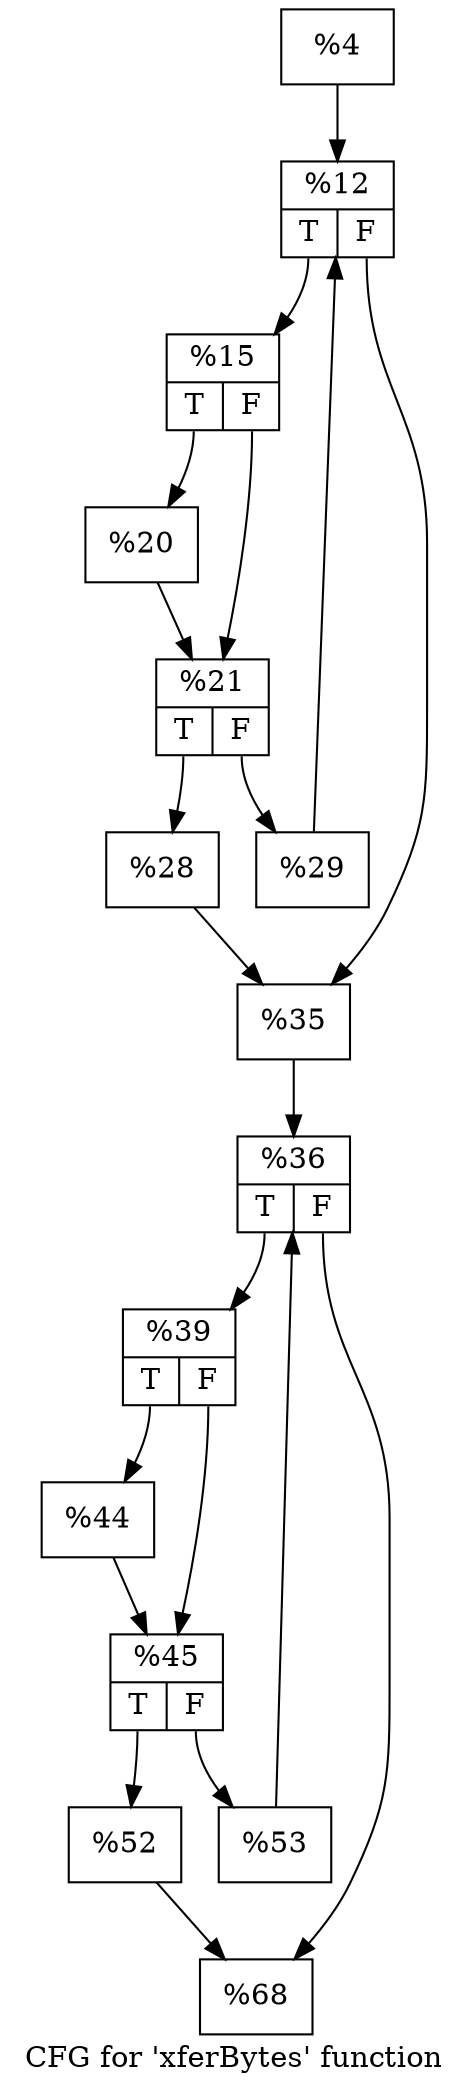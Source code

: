 digraph "CFG for 'xferBytes' function" {
	label="CFG for 'xferBytes' function";

	Node0x10b92b0 [shape=record,label="{%4}"];
	Node0x10b92b0 -> Node0x10b9300;
	Node0x10b9300 [shape=record,label="{%12|{<s0>T|<s1>F}}"];
	Node0x10b9300:s0 -> Node0x10b9860;
	Node0x10b9300:s1 -> Node0x10b98b0;
	Node0x10b9860 [shape=record,label="{%15|{<s0>T|<s1>F}}"];
	Node0x10b9860:s0 -> Node0x10b9ba0;
	Node0x10b9860:s1 -> Node0x10b9bf0;
	Node0x10b9ba0 [shape=record,label="{%20}"];
	Node0x10b9ba0 -> Node0x10b9bf0;
	Node0x10b9bf0 [shape=record,label="{%21|{<s0>T|<s1>F}}"];
	Node0x10b9bf0:s0 -> Node0x10ba120;
	Node0x10b9bf0:s1 -> Node0x10ba170;
	Node0x10ba120 [shape=record,label="{%28}"];
	Node0x10ba120 -> Node0x10b98b0;
	Node0x10ba170 [shape=record,label="{%29}"];
	Node0x10ba170 -> Node0x10b9300;
	Node0x10b98b0 [shape=record,label="{%35}"];
	Node0x10b98b0 -> Node0x10ba580;
	Node0x10ba580 [shape=record,label="{%36|{<s0>T|<s1>F}}"];
	Node0x10ba580:s0 -> Node0x10ba700;
	Node0x10ba580:s1 -> Node0x10ba750;
	Node0x10ba700 [shape=record,label="{%39|{<s0>T|<s1>F}}"];
	Node0x10ba700:s0 -> Node0x10baa40;
	Node0x10ba700:s1 -> Node0x10baa90;
	Node0x10baa40 [shape=record,label="{%44}"];
	Node0x10baa40 -> Node0x10baa90;
	Node0x10baa90 [shape=record,label="{%45|{<s0>T|<s1>F}}"];
	Node0x10baa90:s0 -> Node0x10bb020;
	Node0x10baa90:s1 -> Node0x10bb070;
	Node0x10bb020 [shape=record,label="{%52}"];
	Node0x10bb020 -> Node0x10ba750;
	Node0x10bb070 [shape=record,label="{%53}"];
	Node0x10bb070 -> Node0x10ba580;
	Node0x10ba750 [shape=record,label="{%68}"];
}
